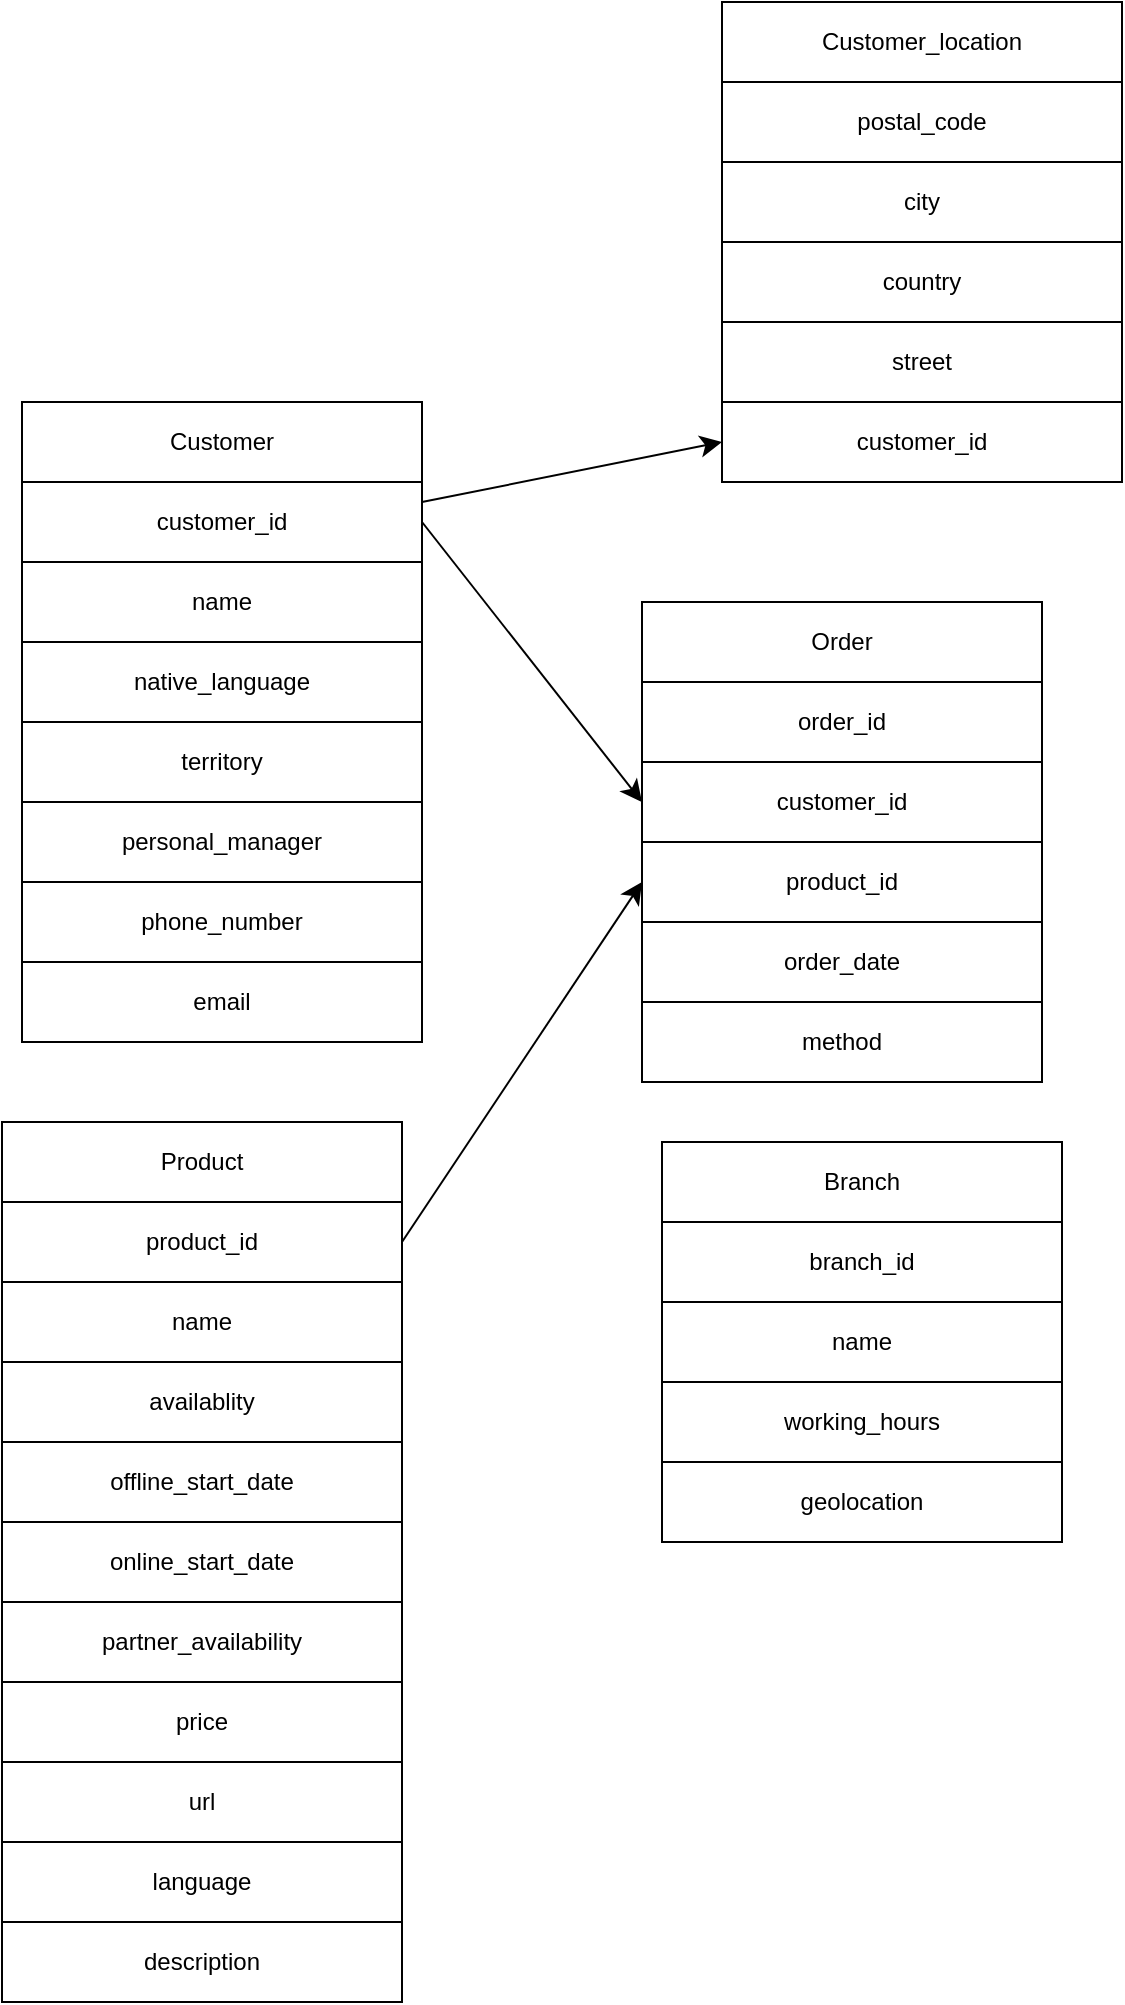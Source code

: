 <mxfile version="26.2.9">
  <diagram id="R2lEEEUBdFMjLlhIrx00" name="Page-1">
    <mxGraphModel dx="2286" dy="1104" grid="1" gridSize="10" guides="1" tooltips="1" connect="1" arrows="1" fold="1" page="1" pageScale="1" pageWidth="850" pageHeight="1100" math="0" shadow="0" extFonts="Permanent Marker^https://fonts.googleapis.com/css?family=Permanent+Marker">
      <root>
        <mxCell id="0" />
        <mxCell id="1" parent="0" />
        <mxCell id="Wj7mXiarQjOpk7K_wGuI-1" value="Product" style="rounded=0;whiteSpace=wrap;html=1;" vertex="1" parent="1">
          <mxGeometry x="460" y="660" width="200" height="40" as="geometry" />
        </mxCell>
        <mxCell id="Wj7mXiarQjOpk7K_wGuI-63" style="edgeStyle=none;curved=1;rounded=0;orthogonalLoop=1;jettySize=auto;html=1;exitX=1;exitY=0.5;exitDx=0;exitDy=0;entryX=0;entryY=0.5;entryDx=0;entryDy=0;fontSize=12;startSize=8;endSize=8;" edge="1" parent="1" source="Wj7mXiarQjOpk7K_wGuI-3" target="Wj7mXiarQjOpk7K_wGuI-36">
          <mxGeometry relative="1" as="geometry" />
        </mxCell>
        <mxCell id="Wj7mXiarQjOpk7K_wGuI-3" value="product_id" style="rounded=0;whiteSpace=wrap;html=1;" vertex="1" parent="1">
          <mxGeometry x="460" y="700" width="200" height="40" as="geometry" />
        </mxCell>
        <mxCell id="Wj7mXiarQjOpk7K_wGuI-4" value="name" style="rounded=0;whiteSpace=wrap;html=1;" vertex="1" parent="1">
          <mxGeometry x="460" y="740" width="200" height="40" as="geometry" />
        </mxCell>
        <mxCell id="Wj7mXiarQjOpk7K_wGuI-9" value="availablity" style="rounded=0;whiteSpace=wrap;html=1;" vertex="1" parent="1">
          <mxGeometry x="460" y="780" width="200" height="40" as="geometry" />
        </mxCell>
        <mxCell id="Wj7mXiarQjOpk7K_wGuI-10" value="offline_start_date" style="rounded=0;whiteSpace=wrap;html=1;" vertex="1" parent="1">
          <mxGeometry x="460" y="820" width="200" height="40" as="geometry" />
        </mxCell>
        <mxCell id="Wj7mXiarQjOpk7K_wGuI-11" value="online_start_date" style="rounded=0;whiteSpace=wrap;html=1;" vertex="1" parent="1">
          <mxGeometry x="460" y="860" width="200" height="40" as="geometry" />
        </mxCell>
        <mxCell id="Wj7mXiarQjOpk7K_wGuI-12" value="partner_availability" style="rounded=0;whiteSpace=wrap;html=1;" vertex="1" parent="1">
          <mxGeometry x="460" y="900" width="200" height="40" as="geometry" />
        </mxCell>
        <mxCell id="Wj7mXiarQjOpk7K_wGuI-13" value="Branch" style="rounded=0;whiteSpace=wrap;html=1;" vertex="1" parent="1">
          <mxGeometry x="790" y="670" width="200" height="40" as="geometry" />
        </mxCell>
        <mxCell id="Wj7mXiarQjOpk7K_wGuI-14" value="branch_id" style="rounded=0;whiteSpace=wrap;html=1;" vertex="1" parent="1">
          <mxGeometry x="790" y="710" width="200" height="40" as="geometry" />
        </mxCell>
        <mxCell id="Wj7mXiarQjOpk7K_wGuI-15" value="name" style="rounded=0;whiteSpace=wrap;html=1;" vertex="1" parent="1">
          <mxGeometry x="790" y="750" width="200" height="40" as="geometry" />
        </mxCell>
        <mxCell id="Wj7mXiarQjOpk7K_wGuI-16" value="working_hours" style="rounded=0;whiteSpace=wrap;html=1;" vertex="1" parent="1">
          <mxGeometry x="790" y="790" width="200" height="40" as="geometry" />
        </mxCell>
        <mxCell id="Wj7mXiarQjOpk7K_wGuI-17" value="price" style="rounded=0;whiteSpace=wrap;html=1;" vertex="1" parent="1">
          <mxGeometry x="460" y="940" width="200" height="40" as="geometry" />
        </mxCell>
        <mxCell id="Wj7mXiarQjOpk7K_wGuI-18" value="url" style="rounded=0;whiteSpace=wrap;html=1;" vertex="1" parent="1">
          <mxGeometry x="460" y="980" width="200" height="40" as="geometry" />
        </mxCell>
        <mxCell id="Wj7mXiarQjOpk7K_wGuI-21" value="geolocation" style="rounded=0;whiteSpace=wrap;html=1;" vertex="1" parent="1">
          <mxGeometry x="790" y="830" width="200" height="40" as="geometry" />
        </mxCell>
        <mxCell id="Wj7mXiarQjOpk7K_wGuI-22" value="Customer" style="rounded=0;whiteSpace=wrap;html=1;" vertex="1" parent="1">
          <mxGeometry x="470" y="300" width="200" height="40" as="geometry" />
        </mxCell>
        <mxCell id="Wj7mXiarQjOpk7K_wGuI-61" style="edgeStyle=none;curved=1;rounded=0;orthogonalLoop=1;jettySize=auto;html=1;exitX=1;exitY=0.5;exitDx=0;exitDy=0;entryX=0;entryY=0.5;entryDx=0;entryDy=0;fontSize=12;startSize=8;endSize=8;" edge="1" parent="1" source="Wj7mXiarQjOpk7K_wGuI-23" target="Wj7mXiarQjOpk7K_wGuI-35">
          <mxGeometry relative="1" as="geometry" />
        </mxCell>
        <mxCell id="Wj7mXiarQjOpk7K_wGuI-62" style="edgeStyle=none;curved=1;rounded=0;orthogonalLoop=1;jettySize=auto;html=1;exitX=1;exitY=0.25;exitDx=0;exitDy=0;entryX=0;entryY=0.5;entryDx=0;entryDy=0;fontSize=12;startSize=8;endSize=8;" edge="1" parent="1" source="Wj7mXiarQjOpk7K_wGuI-23" target="Wj7mXiarQjOpk7K_wGuI-58">
          <mxGeometry relative="1" as="geometry" />
        </mxCell>
        <mxCell id="Wj7mXiarQjOpk7K_wGuI-23" value="customer_id" style="rounded=0;whiteSpace=wrap;html=1;" vertex="1" parent="1">
          <mxGeometry x="470" y="340" width="200" height="40" as="geometry" />
        </mxCell>
        <mxCell id="Wj7mXiarQjOpk7K_wGuI-24" value="name" style="rounded=0;whiteSpace=wrap;html=1;" vertex="1" parent="1">
          <mxGeometry x="470" y="380" width="200" height="40" as="geometry" />
        </mxCell>
        <mxCell id="Wj7mXiarQjOpk7K_wGuI-25" value="postal_code" style="rounded=0;whiteSpace=wrap;html=1;" vertex="1" parent="1">
          <mxGeometry x="820" y="140" width="200" height="40" as="geometry" />
        </mxCell>
        <mxCell id="Wj7mXiarQjOpk7K_wGuI-26" value="city" style="rounded=0;whiteSpace=wrap;html=1;" vertex="1" parent="1">
          <mxGeometry x="820" y="180" width="200" height="40" as="geometry" />
        </mxCell>
        <mxCell id="Wj7mXiarQjOpk7K_wGuI-27" value="country" style="rounded=0;whiteSpace=wrap;html=1;" vertex="1" parent="1">
          <mxGeometry x="820" y="220" width="200" height="40" as="geometry" />
        </mxCell>
        <mxCell id="Wj7mXiarQjOpk7K_wGuI-28" value="street" style="rounded=0;whiteSpace=wrap;html=1;" vertex="1" parent="1">
          <mxGeometry x="820" y="260" width="200" height="40" as="geometry" />
        </mxCell>
        <mxCell id="Wj7mXiarQjOpk7K_wGuI-29" value="native_language" style="rounded=0;whiteSpace=wrap;html=1;" vertex="1" parent="1">
          <mxGeometry x="470" y="420" width="200" height="40" as="geometry" />
        </mxCell>
        <mxCell id="Wj7mXiarQjOpk7K_wGuI-30" value="territory" style="rounded=0;whiteSpace=wrap;html=1;" vertex="1" parent="1">
          <mxGeometry x="470" y="460" width="200" height="40" as="geometry" />
        </mxCell>
        <mxCell id="Wj7mXiarQjOpk7K_wGuI-31" value="personal_manager" style="rounded=0;whiteSpace=wrap;html=1;" vertex="1" parent="1">
          <mxGeometry x="470" y="500" width="200" height="40" as="geometry" />
        </mxCell>
        <mxCell id="Wj7mXiarQjOpk7K_wGuI-33" value="Order" style="rounded=0;whiteSpace=wrap;html=1;" vertex="1" parent="1">
          <mxGeometry x="780" y="400" width="200" height="40" as="geometry" />
        </mxCell>
        <mxCell id="Wj7mXiarQjOpk7K_wGuI-34" value="order_id" style="rounded=0;whiteSpace=wrap;html=1;" vertex="1" parent="1">
          <mxGeometry x="780" y="440" width="200" height="40" as="geometry" />
        </mxCell>
        <mxCell id="Wj7mXiarQjOpk7K_wGuI-35" value="customer_id" style="rounded=0;whiteSpace=wrap;html=1;" vertex="1" parent="1">
          <mxGeometry x="780" y="480" width="200" height="40" as="geometry" />
        </mxCell>
        <mxCell id="Wj7mXiarQjOpk7K_wGuI-36" value="product_id" style="rounded=0;whiteSpace=wrap;html=1;" vertex="1" parent="1">
          <mxGeometry x="780" y="520" width="200" height="40" as="geometry" />
        </mxCell>
        <mxCell id="Wj7mXiarQjOpk7K_wGuI-37" value="order_date" style="rounded=0;whiteSpace=wrap;html=1;" vertex="1" parent="1">
          <mxGeometry x="780" y="560" width="200" height="40" as="geometry" />
        </mxCell>
        <mxCell id="Wj7mXiarQjOpk7K_wGuI-38" value="method" style="rounded=0;whiteSpace=wrap;html=1;" vertex="1" parent="1">
          <mxGeometry x="780" y="600" width="200" height="40" as="geometry" />
        </mxCell>
        <mxCell id="Wj7mXiarQjOpk7K_wGuI-43" value="language" style="rounded=0;whiteSpace=wrap;html=1;" vertex="1" parent="1">
          <mxGeometry x="460" y="1020" width="200" height="40" as="geometry" />
        </mxCell>
        <mxCell id="Wj7mXiarQjOpk7K_wGuI-45" value="description" style="rounded=0;whiteSpace=wrap;html=1;" vertex="1" parent="1">
          <mxGeometry x="460" y="1060" width="200" height="40" as="geometry" />
        </mxCell>
        <mxCell id="Wj7mXiarQjOpk7K_wGuI-53" value="phone_number" style="rounded=0;whiteSpace=wrap;html=1;" vertex="1" parent="1">
          <mxGeometry x="470" y="540" width="200" height="40" as="geometry" />
        </mxCell>
        <mxCell id="Wj7mXiarQjOpk7K_wGuI-54" value="email" style="rounded=0;whiteSpace=wrap;html=1;" vertex="1" parent="1">
          <mxGeometry x="470" y="580" width="200" height="40" as="geometry" />
        </mxCell>
        <mxCell id="Wj7mXiarQjOpk7K_wGuI-57" value="Customer_location" style="rounded=0;whiteSpace=wrap;html=1;" vertex="1" parent="1">
          <mxGeometry x="820" y="100" width="200" height="40" as="geometry" />
        </mxCell>
        <mxCell id="Wj7mXiarQjOpk7K_wGuI-58" value="customer_id" style="rounded=0;whiteSpace=wrap;html=1;" vertex="1" parent="1">
          <mxGeometry x="820" y="300" width="200" height="40" as="geometry" />
        </mxCell>
      </root>
    </mxGraphModel>
  </diagram>
</mxfile>
